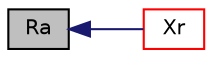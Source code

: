 digraph "Ra"
{
  bgcolor="transparent";
  edge [fontname="Helvetica",fontsize="10",labelfontname="Helvetica",labelfontsize="10"];
  node [fontname="Helvetica",fontsize="10",shape=record];
  rankdir="LR";
  Node1 [label="Ra",height=0.2,width=0.4,color="black", fillcolor="grey75", style="filled", fontcolor="black"];
  Node1 -> Node2 [dir="back",color="midnightblue",fontsize="10",style="solid",fontname="Helvetica"];
  Node2 [label="Xr",height=0.2,width=0.4,color="red",URL="$a10974.html#a3673b1f64b5df2c3553cbecd6c116e1d",tooltip="Rotational spatial transformation tensor about axis a by omega radians. "];
}
